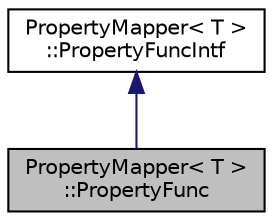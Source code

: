 digraph "PropertyMapper&lt; T &gt;::PropertyFunc"
{
 // INTERACTIVE_SVG=YES
  edge [fontname="Helvetica",fontsize="10",labelfontname="Helvetica",labelfontsize="10"];
  node [fontname="Helvetica",fontsize="10",shape=record];
  Node0 [label="PropertyMapper\< T \>\l::PropertyFunc",height=0.2,width=0.4,color="black", fillcolor="grey75", style="filled", fontcolor="black"];
  Node1 -> Node0 [dir="back",color="midnightblue",fontsize="10",style="solid",fontname="Helvetica"];
  Node1 [label="PropertyMapper\< T \>\l::PropertyFuncIntf",height=0.2,width=0.4,color="black", fillcolor="white", style="filled",URL="$de/d93/struct_property_mapper_1_1_property_func_intf.html"];
}
